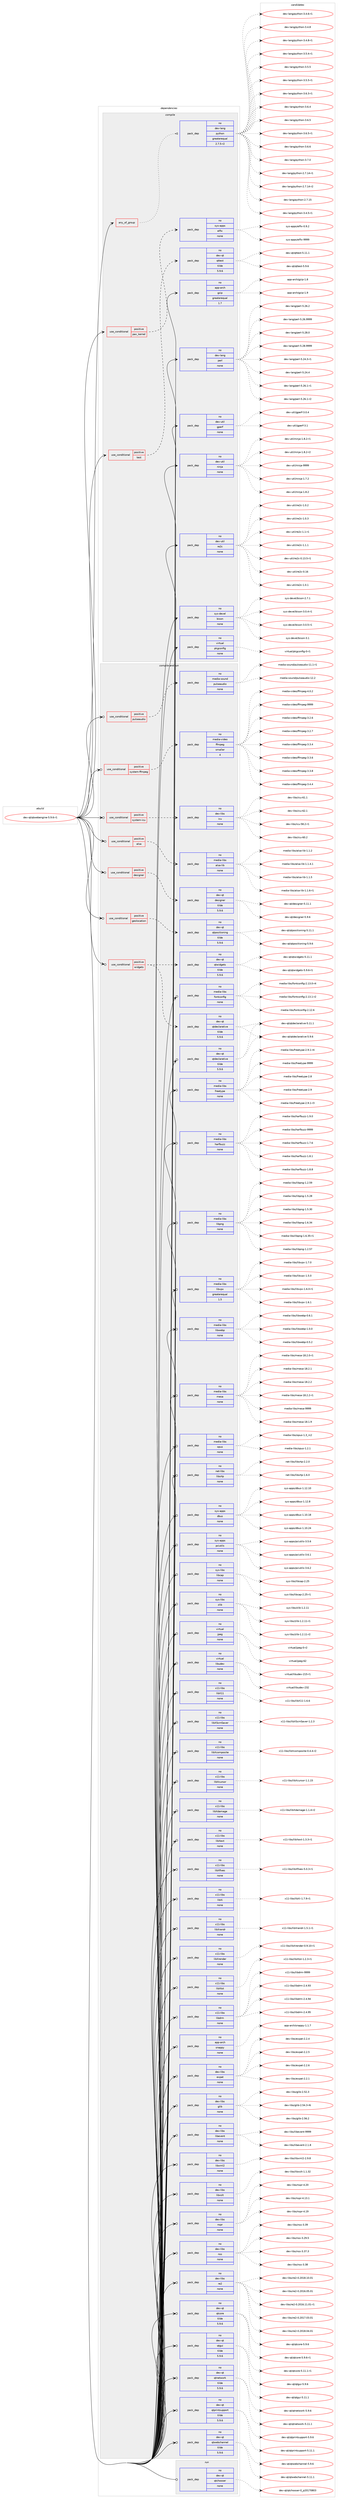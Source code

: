 digraph prolog {

# *************
# Graph options
# *************

newrank=true;
concentrate=true;
compound=true;
graph [rankdir=LR,fontname=Helvetica,fontsize=10,ranksep=1.5];#, ranksep=2.5, nodesep=0.2];
edge  [arrowhead=vee];
node  [fontname=Helvetica,fontsize=10];

# **********
# The ebuild
# **********

subgraph cluster_leftcol {
color=gray;
rank=same;
label=<<i>ebuild</i>>;
id [label="dev-qt/qtwebengine-5.9.6-r1", color=red, width=4, href="../dev-qt/qtwebengine-5.9.6-r1.svg"];
}

# ****************
# The dependencies
# ****************

subgraph cluster_midcol {
color=gray;
label=<<i>dependencies</i>>;
subgraph cluster_compile {
fillcolor="#eeeeee";
style=filled;
label=<<i>compile</i>>;
subgraph any119 {
dependency6151 [label=<<TABLE BORDER="0" CELLBORDER="1" CELLSPACING="0" CELLPADDING="4"><TR><TD CELLPADDING="10">any_of_group</TD></TR></TABLE>>, shape=none, color=red];subgraph pack4649 {
dependency6152 [label=<<TABLE BORDER="0" CELLBORDER="1" CELLSPACING="0" CELLPADDING="4" WIDTH="220"><TR><TD ROWSPAN="6" CELLPADDING="30">pack_dep</TD></TR><TR><TD WIDTH="110">no</TD></TR><TR><TD>dev-lang</TD></TR><TR><TD>python</TD></TR><TR><TD>greaterequal</TD></TR><TR><TD>2.7.5-r2</TD></TR></TABLE>>, shape=none, color=blue];
}
dependency6151:e -> dependency6152:w [weight=20,style="dotted",arrowhead="oinv"];
}
id:e -> dependency6151:w [weight=20,style="solid",arrowhead="vee"];
subgraph cond1375 {
dependency6153 [label=<<TABLE BORDER="0" CELLBORDER="1" CELLSPACING="0" CELLPADDING="4"><TR><TD ROWSPAN="3" CELLPADDING="10">use_conditional</TD></TR><TR><TD>positive</TD></TR><TR><TD>pax_kernel</TD></TR></TABLE>>, shape=none, color=red];
subgraph pack4650 {
dependency6154 [label=<<TABLE BORDER="0" CELLBORDER="1" CELLSPACING="0" CELLPADDING="4" WIDTH="220"><TR><TD ROWSPAN="6" CELLPADDING="30">pack_dep</TD></TR><TR><TD WIDTH="110">no</TD></TR><TR><TD>sys-apps</TD></TR><TR><TD>elfix</TD></TR><TR><TD>none</TD></TR><TR><TD></TD></TR></TABLE>>, shape=none, color=blue];
}
dependency6153:e -> dependency6154:w [weight=20,style="dashed",arrowhead="vee"];
}
id:e -> dependency6153:w [weight=20,style="solid",arrowhead="vee"];
subgraph cond1376 {
dependency6155 [label=<<TABLE BORDER="0" CELLBORDER="1" CELLSPACING="0" CELLPADDING="4"><TR><TD ROWSPAN="3" CELLPADDING="10">use_conditional</TD></TR><TR><TD>positive</TD></TR><TR><TD>test</TD></TR></TABLE>>, shape=none, color=red];
subgraph pack4651 {
dependency6156 [label=<<TABLE BORDER="0" CELLBORDER="1" CELLSPACING="0" CELLPADDING="4" WIDTH="220"><TR><TD ROWSPAN="6" CELLPADDING="30">pack_dep</TD></TR><TR><TD WIDTH="110">no</TD></TR><TR><TD>dev-qt</TD></TR><TR><TD>qttest</TD></TR><TR><TD>tilde</TD></TR><TR><TD>5.9.6</TD></TR></TABLE>>, shape=none, color=blue];
}
dependency6155:e -> dependency6156:w [weight=20,style="dashed",arrowhead="vee"];
}
id:e -> dependency6155:w [weight=20,style="solid",arrowhead="vee"];
subgraph pack4652 {
dependency6157 [label=<<TABLE BORDER="0" CELLBORDER="1" CELLSPACING="0" CELLPADDING="4" WIDTH="220"><TR><TD ROWSPAN="6" CELLPADDING="30">pack_dep</TD></TR><TR><TD WIDTH="110">no</TD></TR><TR><TD>app-arch</TD></TR><TR><TD>gzip</TD></TR><TR><TD>greaterequal</TD></TR><TR><TD>1.7</TD></TR></TABLE>>, shape=none, color=blue];
}
id:e -> dependency6157:w [weight=20,style="solid",arrowhead="vee"];
subgraph pack4653 {
dependency6158 [label=<<TABLE BORDER="0" CELLBORDER="1" CELLSPACING="0" CELLPADDING="4" WIDTH="220"><TR><TD ROWSPAN="6" CELLPADDING="30">pack_dep</TD></TR><TR><TD WIDTH="110">no</TD></TR><TR><TD>dev-lang</TD></TR><TR><TD>perl</TD></TR><TR><TD>none</TD></TR><TR><TD></TD></TR></TABLE>>, shape=none, color=blue];
}
id:e -> dependency6158:w [weight=20,style="solid",arrowhead="vee"];
subgraph pack4654 {
dependency6159 [label=<<TABLE BORDER="0" CELLBORDER="1" CELLSPACING="0" CELLPADDING="4" WIDTH="220"><TR><TD ROWSPAN="6" CELLPADDING="30">pack_dep</TD></TR><TR><TD WIDTH="110">no</TD></TR><TR><TD>dev-util</TD></TR><TR><TD>gperf</TD></TR><TR><TD>none</TD></TR><TR><TD></TD></TR></TABLE>>, shape=none, color=blue];
}
id:e -> dependency6159:w [weight=20,style="solid",arrowhead="vee"];
subgraph pack4655 {
dependency6160 [label=<<TABLE BORDER="0" CELLBORDER="1" CELLSPACING="0" CELLPADDING="4" WIDTH="220"><TR><TD ROWSPAN="6" CELLPADDING="30">pack_dep</TD></TR><TR><TD WIDTH="110">no</TD></TR><TR><TD>dev-util</TD></TR><TR><TD>ninja</TD></TR><TR><TD>none</TD></TR><TR><TD></TD></TR></TABLE>>, shape=none, color=blue];
}
id:e -> dependency6160:w [weight=20,style="solid",arrowhead="vee"];
subgraph pack4656 {
dependency6161 [label=<<TABLE BORDER="0" CELLBORDER="1" CELLSPACING="0" CELLPADDING="4" WIDTH="220"><TR><TD ROWSPAN="6" CELLPADDING="30">pack_dep</TD></TR><TR><TD WIDTH="110">no</TD></TR><TR><TD>dev-util</TD></TR><TR><TD>re2c</TD></TR><TR><TD>none</TD></TR><TR><TD></TD></TR></TABLE>>, shape=none, color=blue];
}
id:e -> dependency6161:w [weight=20,style="solid",arrowhead="vee"];
subgraph pack4657 {
dependency6162 [label=<<TABLE BORDER="0" CELLBORDER="1" CELLSPACING="0" CELLPADDING="4" WIDTH="220"><TR><TD ROWSPAN="6" CELLPADDING="30">pack_dep</TD></TR><TR><TD WIDTH="110">no</TD></TR><TR><TD>sys-devel</TD></TR><TR><TD>bison</TD></TR><TR><TD>none</TD></TR><TR><TD></TD></TR></TABLE>>, shape=none, color=blue];
}
id:e -> dependency6162:w [weight=20,style="solid",arrowhead="vee"];
subgraph pack4658 {
dependency6163 [label=<<TABLE BORDER="0" CELLBORDER="1" CELLSPACING="0" CELLPADDING="4" WIDTH="220"><TR><TD ROWSPAN="6" CELLPADDING="30">pack_dep</TD></TR><TR><TD WIDTH="110">no</TD></TR><TR><TD>virtual</TD></TR><TR><TD>pkgconfig</TD></TR><TR><TD>none</TD></TR><TR><TD></TD></TR></TABLE>>, shape=none, color=blue];
}
id:e -> dependency6163:w [weight=20,style="solid",arrowhead="vee"];
}
subgraph cluster_compileandrun {
fillcolor="#eeeeee";
style=filled;
label=<<i>compile and run</i>>;
subgraph cond1377 {
dependency6164 [label=<<TABLE BORDER="0" CELLBORDER="1" CELLSPACING="0" CELLPADDING="4"><TR><TD ROWSPAN="3" CELLPADDING="10">use_conditional</TD></TR><TR><TD>positive</TD></TR><TR><TD>alsa</TD></TR></TABLE>>, shape=none, color=red];
subgraph pack4659 {
dependency6165 [label=<<TABLE BORDER="0" CELLBORDER="1" CELLSPACING="0" CELLPADDING="4" WIDTH="220"><TR><TD ROWSPAN="6" CELLPADDING="30">pack_dep</TD></TR><TR><TD WIDTH="110">no</TD></TR><TR><TD>media-libs</TD></TR><TR><TD>alsa-lib</TD></TR><TR><TD>none</TD></TR><TR><TD></TD></TR></TABLE>>, shape=none, color=blue];
}
dependency6164:e -> dependency6165:w [weight=20,style="dashed",arrowhead="vee"];
}
id:e -> dependency6164:w [weight=20,style="solid",arrowhead="odotvee"];
subgraph cond1378 {
dependency6166 [label=<<TABLE BORDER="0" CELLBORDER="1" CELLSPACING="0" CELLPADDING="4"><TR><TD ROWSPAN="3" CELLPADDING="10">use_conditional</TD></TR><TR><TD>positive</TD></TR><TR><TD>designer</TD></TR></TABLE>>, shape=none, color=red];
subgraph pack4660 {
dependency6167 [label=<<TABLE BORDER="0" CELLBORDER="1" CELLSPACING="0" CELLPADDING="4" WIDTH="220"><TR><TD ROWSPAN="6" CELLPADDING="30">pack_dep</TD></TR><TR><TD WIDTH="110">no</TD></TR><TR><TD>dev-qt</TD></TR><TR><TD>designer</TD></TR><TR><TD>tilde</TD></TR><TR><TD>5.9.6</TD></TR></TABLE>>, shape=none, color=blue];
}
dependency6166:e -> dependency6167:w [weight=20,style="dashed",arrowhead="vee"];
}
id:e -> dependency6166:w [weight=20,style="solid",arrowhead="odotvee"];
subgraph cond1379 {
dependency6168 [label=<<TABLE BORDER="0" CELLBORDER="1" CELLSPACING="0" CELLPADDING="4"><TR><TD ROWSPAN="3" CELLPADDING="10">use_conditional</TD></TR><TR><TD>positive</TD></TR><TR><TD>geolocation</TD></TR></TABLE>>, shape=none, color=red];
subgraph pack4661 {
dependency6169 [label=<<TABLE BORDER="0" CELLBORDER="1" CELLSPACING="0" CELLPADDING="4" WIDTH="220"><TR><TD ROWSPAN="6" CELLPADDING="30">pack_dep</TD></TR><TR><TD WIDTH="110">no</TD></TR><TR><TD>dev-qt</TD></TR><TR><TD>qtpositioning</TD></TR><TR><TD>tilde</TD></TR><TR><TD>5.9.6</TD></TR></TABLE>>, shape=none, color=blue];
}
dependency6168:e -> dependency6169:w [weight=20,style="dashed",arrowhead="vee"];
}
id:e -> dependency6168:w [weight=20,style="solid",arrowhead="odotvee"];
subgraph cond1380 {
dependency6170 [label=<<TABLE BORDER="0" CELLBORDER="1" CELLSPACING="0" CELLPADDING="4"><TR><TD ROWSPAN="3" CELLPADDING="10">use_conditional</TD></TR><TR><TD>positive</TD></TR><TR><TD>pulseaudio</TD></TR></TABLE>>, shape=none, color=red];
subgraph pack4662 {
dependency6171 [label=<<TABLE BORDER="0" CELLBORDER="1" CELLSPACING="0" CELLPADDING="4" WIDTH="220"><TR><TD ROWSPAN="6" CELLPADDING="30">pack_dep</TD></TR><TR><TD WIDTH="110">no</TD></TR><TR><TD>media-sound</TD></TR><TR><TD>pulseaudio</TD></TR><TR><TD>none</TD></TR><TR><TD></TD></TR></TABLE>>, shape=none, color=blue];
}
dependency6170:e -> dependency6171:w [weight=20,style="dashed",arrowhead="vee"];
}
id:e -> dependency6170:w [weight=20,style="solid",arrowhead="odotvee"];
subgraph cond1381 {
dependency6172 [label=<<TABLE BORDER="0" CELLBORDER="1" CELLSPACING="0" CELLPADDING="4"><TR><TD ROWSPAN="3" CELLPADDING="10">use_conditional</TD></TR><TR><TD>positive</TD></TR><TR><TD>system-ffmpeg</TD></TR></TABLE>>, shape=none, color=red];
subgraph pack4663 {
dependency6173 [label=<<TABLE BORDER="0" CELLBORDER="1" CELLSPACING="0" CELLPADDING="4" WIDTH="220"><TR><TD ROWSPAN="6" CELLPADDING="30">pack_dep</TD></TR><TR><TD WIDTH="110">no</TD></TR><TR><TD>media-video</TD></TR><TR><TD>ffmpeg</TD></TR><TR><TD>smaller</TD></TR><TR><TD>4</TD></TR></TABLE>>, shape=none, color=blue];
}
dependency6172:e -> dependency6173:w [weight=20,style="dashed",arrowhead="vee"];
}
id:e -> dependency6172:w [weight=20,style="solid",arrowhead="odotvee"];
subgraph cond1382 {
dependency6174 [label=<<TABLE BORDER="0" CELLBORDER="1" CELLSPACING="0" CELLPADDING="4"><TR><TD ROWSPAN="3" CELLPADDING="10">use_conditional</TD></TR><TR><TD>positive</TD></TR><TR><TD>system-icu</TD></TR></TABLE>>, shape=none, color=red];
subgraph pack4664 {
dependency6175 [label=<<TABLE BORDER="0" CELLBORDER="1" CELLSPACING="0" CELLPADDING="4" WIDTH="220"><TR><TD ROWSPAN="6" CELLPADDING="30">pack_dep</TD></TR><TR><TD WIDTH="110">no</TD></TR><TR><TD>dev-libs</TD></TR><TR><TD>icu</TD></TR><TR><TD>none</TD></TR><TR><TD></TD></TR></TABLE>>, shape=none, color=blue];
}
dependency6174:e -> dependency6175:w [weight=20,style="dashed",arrowhead="vee"];
}
id:e -> dependency6174:w [weight=20,style="solid",arrowhead="odotvee"];
subgraph cond1383 {
dependency6176 [label=<<TABLE BORDER="0" CELLBORDER="1" CELLSPACING="0" CELLPADDING="4"><TR><TD ROWSPAN="3" CELLPADDING="10">use_conditional</TD></TR><TR><TD>positive</TD></TR><TR><TD>widgets</TD></TR></TABLE>>, shape=none, color=red];
subgraph pack4665 {
dependency6177 [label=<<TABLE BORDER="0" CELLBORDER="1" CELLSPACING="0" CELLPADDING="4" WIDTH="220"><TR><TD ROWSPAN="6" CELLPADDING="30">pack_dep</TD></TR><TR><TD WIDTH="110">no</TD></TR><TR><TD>dev-qt</TD></TR><TR><TD>qtdeclarative</TD></TR><TR><TD>tilde</TD></TR><TR><TD>5.9.6</TD></TR></TABLE>>, shape=none, color=blue];
}
dependency6176:e -> dependency6177:w [weight=20,style="dashed",arrowhead="vee"];
subgraph pack4666 {
dependency6178 [label=<<TABLE BORDER="0" CELLBORDER="1" CELLSPACING="0" CELLPADDING="4" WIDTH="220"><TR><TD ROWSPAN="6" CELLPADDING="30">pack_dep</TD></TR><TR><TD WIDTH="110">no</TD></TR><TR><TD>dev-qt</TD></TR><TR><TD>qtwidgets</TD></TR><TR><TD>tilde</TD></TR><TR><TD>5.9.6</TD></TR></TABLE>>, shape=none, color=blue];
}
dependency6176:e -> dependency6178:w [weight=20,style="dashed",arrowhead="vee"];
}
id:e -> dependency6176:w [weight=20,style="solid",arrowhead="odotvee"];
subgraph pack4667 {
dependency6179 [label=<<TABLE BORDER="0" CELLBORDER="1" CELLSPACING="0" CELLPADDING="4" WIDTH="220"><TR><TD ROWSPAN="6" CELLPADDING="30">pack_dep</TD></TR><TR><TD WIDTH="110">no</TD></TR><TR><TD>app-arch</TD></TR><TR><TD>snappy</TD></TR><TR><TD>none</TD></TR><TR><TD></TD></TR></TABLE>>, shape=none, color=blue];
}
id:e -> dependency6179:w [weight=20,style="solid",arrowhead="odotvee"];
subgraph pack4668 {
dependency6180 [label=<<TABLE BORDER="0" CELLBORDER="1" CELLSPACING="0" CELLPADDING="4" WIDTH="220"><TR><TD ROWSPAN="6" CELLPADDING="30">pack_dep</TD></TR><TR><TD WIDTH="110">no</TD></TR><TR><TD>dev-libs</TD></TR><TR><TD>expat</TD></TR><TR><TD>none</TD></TR><TR><TD></TD></TR></TABLE>>, shape=none, color=blue];
}
id:e -> dependency6180:w [weight=20,style="solid",arrowhead="odotvee"];
subgraph pack4669 {
dependency6181 [label=<<TABLE BORDER="0" CELLBORDER="1" CELLSPACING="0" CELLPADDING="4" WIDTH="220"><TR><TD ROWSPAN="6" CELLPADDING="30">pack_dep</TD></TR><TR><TD WIDTH="110">no</TD></TR><TR><TD>dev-libs</TD></TR><TR><TD>glib</TD></TR><TR><TD>none</TD></TR><TR><TD></TD></TR></TABLE>>, shape=none, color=blue];
}
id:e -> dependency6181:w [weight=20,style="solid",arrowhead="odotvee"];
subgraph pack4670 {
dependency6182 [label=<<TABLE BORDER="0" CELLBORDER="1" CELLSPACING="0" CELLPADDING="4" WIDTH="220"><TR><TD ROWSPAN="6" CELLPADDING="30">pack_dep</TD></TR><TR><TD WIDTH="110">no</TD></TR><TR><TD>dev-libs</TD></TR><TR><TD>libevent</TD></TR><TR><TD>none</TD></TR><TR><TD></TD></TR></TABLE>>, shape=none, color=blue];
}
id:e -> dependency6182:w [weight=20,style="solid",arrowhead="odotvee"];
subgraph pack4671 {
dependency6183 [label=<<TABLE BORDER="0" CELLBORDER="1" CELLSPACING="0" CELLPADDING="4" WIDTH="220"><TR><TD ROWSPAN="6" CELLPADDING="30">pack_dep</TD></TR><TR><TD WIDTH="110">no</TD></TR><TR><TD>dev-libs</TD></TR><TR><TD>libxml2</TD></TR><TR><TD>none</TD></TR><TR><TD></TD></TR></TABLE>>, shape=none, color=blue];
}
id:e -> dependency6183:w [weight=20,style="solid",arrowhead="odotvee"];
subgraph pack4672 {
dependency6184 [label=<<TABLE BORDER="0" CELLBORDER="1" CELLSPACING="0" CELLPADDING="4" WIDTH="220"><TR><TD ROWSPAN="6" CELLPADDING="30">pack_dep</TD></TR><TR><TD WIDTH="110">no</TD></TR><TR><TD>dev-libs</TD></TR><TR><TD>libxslt</TD></TR><TR><TD>none</TD></TR><TR><TD></TD></TR></TABLE>>, shape=none, color=blue];
}
id:e -> dependency6184:w [weight=20,style="solid",arrowhead="odotvee"];
subgraph pack4673 {
dependency6185 [label=<<TABLE BORDER="0" CELLBORDER="1" CELLSPACING="0" CELLPADDING="4" WIDTH="220"><TR><TD ROWSPAN="6" CELLPADDING="30">pack_dep</TD></TR><TR><TD WIDTH="110">no</TD></TR><TR><TD>dev-libs</TD></TR><TR><TD>nspr</TD></TR><TR><TD>none</TD></TR><TR><TD></TD></TR></TABLE>>, shape=none, color=blue];
}
id:e -> dependency6185:w [weight=20,style="solid",arrowhead="odotvee"];
subgraph pack4674 {
dependency6186 [label=<<TABLE BORDER="0" CELLBORDER="1" CELLSPACING="0" CELLPADDING="4" WIDTH="220"><TR><TD ROWSPAN="6" CELLPADDING="30">pack_dep</TD></TR><TR><TD WIDTH="110">no</TD></TR><TR><TD>dev-libs</TD></TR><TR><TD>nss</TD></TR><TR><TD>none</TD></TR><TR><TD></TD></TR></TABLE>>, shape=none, color=blue];
}
id:e -> dependency6186:w [weight=20,style="solid",arrowhead="odotvee"];
subgraph pack4675 {
dependency6187 [label=<<TABLE BORDER="0" CELLBORDER="1" CELLSPACING="0" CELLPADDING="4" WIDTH="220"><TR><TD ROWSPAN="6" CELLPADDING="30">pack_dep</TD></TR><TR><TD WIDTH="110">no</TD></TR><TR><TD>dev-libs</TD></TR><TR><TD>re2</TD></TR><TR><TD>none</TD></TR><TR><TD></TD></TR></TABLE>>, shape=none, color=blue];
}
id:e -> dependency6187:w [weight=20,style="solid",arrowhead="odotvee"];
subgraph pack4676 {
dependency6188 [label=<<TABLE BORDER="0" CELLBORDER="1" CELLSPACING="0" CELLPADDING="4" WIDTH="220"><TR><TD ROWSPAN="6" CELLPADDING="30">pack_dep</TD></TR><TR><TD WIDTH="110">no</TD></TR><TR><TD>dev-qt</TD></TR><TR><TD>qtcore</TD></TR><TR><TD>tilde</TD></TR><TR><TD>5.9.6</TD></TR></TABLE>>, shape=none, color=blue];
}
id:e -> dependency6188:w [weight=20,style="solid",arrowhead="odotvee"];
subgraph pack4677 {
dependency6189 [label=<<TABLE BORDER="0" CELLBORDER="1" CELLSPACING="0" CELLPADDING="4" WIDTH="220"><TR><TD ROWSPAN="6" CELLPADDING="30">pack_dep</TD></TR><TR><TD WIDTH="110">no</TD></TR><TR><TD>dev-qt</TD></TR><TR><TD>qtdeclarative</TD></TR><TR><TD>tilde</TD></TR><TR><TD>5.9.6</TD></TR></TABLE>>, shape=none, color=blue];
}
id:e -> dependency6189:w [weight=20,style="solid",arrowhead="odotvee"];
subgraph pack4678 {
dependency6190 [label=<<TABLE BORDER="0" CELLBORDER="1" CELLSPACING="0" CELLPADDING="4" WIDTH="220"><TR><TD ROWSPAN="6" CELLPADDING="30">pack_dep</TD></TR><TR><TD WIDTH="110">no</TD></TR><TR><TD>dev-qt</TD></TR><TR><TD>qtgui</TD></TR><TR><TD>tilde</TD></TR><TR><TD>5.9.6</TD></TR></TABLE>>, shape=none, color=blue];
}
id:e -> dependency6190:w [weight=20,style="solid",arrowhead="odotvee"];
subgraph pack4679 {
dependency6191 [label=<<TABLE BORDER="0" CELLBORDER="1" CELLSPACING="0" CELLPADDING="4" WIDTH="220"><TR><TD ROWSPAN="6" CELLPADDING="30">pack_dep</TD></TR><TR><TD WIDTH="110">no</TD></TR><TR><TD>dev-qt</TD></TR><TR><TD>qtnetwork</TD></TR><TR><TD>tilde</TD></TR><TR><TD>5.9.6</TD></TR></TABLE>>, shape=none, color=blue];
}
id:e -> dependency6191:w [weight=20,style="solid",arrowhead="odotvee"];
subgraph pack4680 {
dependency6192 [label=<<TABLE BORDER="0" CELLBORDER="1" CELLSPACING="0" CELLPADDING="4" WIDTH="220"><TR><TD ROWSPAN="6" CELLPADDING="30">pack_dep</TD></TR><TR><TD WIDTH="110">no</TD></TR><TR><TD>dev-qt</TD></TR><TR><TD>qtprintsupport</TD></TR><TR><TD>tilde</TD></TR><TR><TD>5.9.6</TD></TR></TABLE>>, shape=none, color=blue];
}
id:e -> dependency6192:w [weight=20,style="solid",arrowhead="odotvee"];
subgraph pack4681 {
dependency6193 [label=<<TABLE BORDER="0" CELLBORDER="1" CELLSPACING="0" CELLPADDING="4" WIDTH="220"><TR><TD ROWSPAN="6" CELLPADDING="30">pack_dep</TD></TR><TR><TD WIDTH="110">no</TD></TR><TR><TD>dev-qt</TD></TR><TR><TD>qtwebchannel</TD></TR><TR><TD>tilde</TD></TR><TR><TD>5.9.6</TD></TR></TABLE>>, shape=none, color=blue];
}
id:e -> dependency6193:w [weight=20,style="solid",arrowhead="odotvee"];
subgraph pack4682 {
dependency6194 [label=<<TABLE BORDER="0" CELLBORDER="1" CELLSPACING="0" CELLPADDING="4" WIDTH="220"><TR><TD ROWSPAN="6" CELLPADDING="30">pack_dep</TD></TR><TR><TD WIDTH="110">no</TD></TR><TR><TD>media-libs</TD></TR><TR><TD>fontconfig</TD></TR><TR><TD>none</TD></TR><TR><TD></TD></TR></TABLE>>, shape=none, color=blue];
}
id:e -> dependency6194:w [weight=20,style="solid",arrowhead="odotvee"];
subgraph pack4683 {
dependency6195 [label=<<TABLE BORDER="0" CELLBORDER="1" CELLSPACING="0" CELLPADDING="4" WIDTH="220"><TR><TD ROWSPAN="6" CELLPADDING="30">pack_dep</TD></TR><TR><TD WIDTH="110">no</TD></TR><TR><TD>media-libs</TD></TR><TR><TD>freetype</TD></TR><TR><TD>none</TD></TR><TR><TD></TD></TR></TABLE>>, shape=none, color=blue];
}
id:e -> dependency6195:w [weight=20,style="solid",arrowhead="odotvee"];
subgraph pack4684 {
dependency6196 [label=<<TABLE BORDER="0" CELLBORDER="1" CELLSPACING="0" CELLPADDING="4" WIDTH="220"><TR><TD ROWSPAN="6" CELLPADDING="30">pack_dep</TD></TR><TR><TD WIDTH="110">no</TD></TR><TR><TD>media-libs</TD></TR><TR><TD>harfbuzz</TD></TR><TR><TD>none</TD></TR><TR><TD></TD></TR></TABLE>>, shape=none, color=blue];
}
id:e -> dependency6196:w [weight=20,style="solid",arrowhead="odotvee"];
subgraph pack4685 {
dependency6197 [label=<<TABLE BORDER="0" CELLBORDER="1" CELLSPACING="0" CELLPADDING="4" WIDTH="220"><TR><TD ROWSPAN="6" CELLPADDING="30">pack_dep</TD></TR><TR><TD WIDTH="110">no</TD></TR><TR><TD>media-libs</TD></TR><TR><TD>libpng</TD></TR><TR><TD>none</TD></TR><TR><TD></TD></TR></TABLE>>, shape=none, color=blue];
}
id:e -> dependency6197:w [weight=20,style="solid",arrowhead="odotvee"];
subgraph pack4686 {
dependency6198 [label=<<TABLE BORDER="0" CELLBORDER="1" CELLSPACING="0" CELLPADDING="4" WIDTH="220"><TR><TD ROWSPAN="6" CELLPADDING="30">pack_dep</TD></TR><TR><TD WIDTH="110">no</TD></TR><TR><TD>media-libs</TD></TR><TR><TD>libvpx</TD></TR><TR><TD>greaterequal</TD></TR><TR><TD>1.5</TD></TR></TABLE>>, shape=none, color=blue];
}
id:e -> dependency6198:w [weight=20,style="solid",arrowhead="odotvee"];
subgraph pack4687 {
dependency6199 [label=<<TABLE BORDER="0" CELLBORDER="1" CELLSPACING="0" CELLPADDING="4" WIDTH="220"><TR><TD ROWSPAN="6" CELLPADDING="30">pack_dep</TD></TR><TR><TD WIDTH="110">no</TD></TR><TR><TD>media-libs</TD></TR><TR><TD>libwebp</TD></TR><TR><TD>none</TD></TR><TR><TD></TD></TR></TABLE>>, shape=none, color=blue];
}
id:e -> dependency6199:w [weight=20,style="solid",arrowhead="odotvee"];
subgraph pack4688 {
dependency6200 [label=<<TABLE BORDER="0" CELLBORDER="1" CELLSPACING="0" CELLPADDING="4" WIDTH="220"><TR><TD ROWSPAN="6" CELLPADDING="30">pack_dep</TD></TR><TR><TD WIDTH="110">no</TD></TR><TR><TD>media-libs</TD></TR><TR><TD>mesa</TD></TR><TR><TD>none</TD></TR><TR><TD></TD></TR></TABLE>>, shape=none, color=blue];
}
id:e -> dependency6200:w [weight=20,style="solid",arrowhead="odotvee"];
subgraph pack4689 {
dependency6201 [label=<<TABLE BORDER="0" CELLBORDER="1" CELLSPACING="0" CELLPADDING="4" WIDTH="220"><TR><TD ROWSPAN="6" CELLPADDING="30">pack_dep</TD></TR><TR><TD WIDTH="110">no</TD></TR><TR><TD>media-libs</TD></TR><TR><TD>opus</TD></TR><TR><TD>none</TD></TR><TR><TD></TD></TR></TABLE>>, shape=none, color=blue];
}
id:e -> dependency6201:w [weight=20,style="solid",arrowhead="odotvee"];
subgraph pack4690 {
dependency6202 [label=<<TABLE BORDER="0" CELLBORDER="1" CELLSPACING="0" CELLPADDING="4" WIDTH="220"><TR><TD ROWSPAN="6" CELLPADDING="30">pack_dep</TD></TR><TR><TD WIDTH="110">no</TD></TR><TR><TD>net-libs</TD></TR><TR><TD>libsrtp</TD></TR><TR><TD>none</TD></TR><TR><TD></TD></TR></TABLE>>, shape=none, color=blue];
}
id:e -> dependency6202:w [weight=20,style="solid",arrowhead="odotvee"];
subgraph pack4691 {
dependency6203 [label=<<TABLE BORDER="0" CELLBORDER="1" CELLSPACING="0" CELLPADDING="4" WIDTH="220"><TR><TD ROWSPAN="6" CELLPADDING="30">pack_dep</TD></TR><TR><TD WIDTH="110">no</TD></TR><TR><TD>sys-apps</TD></TR><TR><TD>dbus</TD></TR><TR><TD>none</TD></TR><TR><TD></TD></TR></TABLE>>, shape=none, color=blue];
}
id:e -> dependency6203:w [weight=20,style="solid",arrowhead="odotvee"];
subgraph pack4692 {
dependency6204 [label=<<TABLE BORDER="0" CELLBORDER="1" CELLSPACING="0" CELLPADDING="4" WIDTH="220"><TR><TD ROWSPAN="6" CELLPADDING="30">pack_dep</TD></TR><TR><TD WIDTH="110">no</TD></TR><TR><TD>sys-apps</TD></TR><TR><TD>pciutils</TD></TR><TR><TD>none</TD></TR><TR><TD></TD></TR></TABLE>>, shape=none, color=blue];
}
id:e -> dependency6204:w [weight=20,style="solid",arrowhead="odotvee"];
subgraph pack4693 {
dependency6205 [label=<<TABLE BORDER="0" CELLBORDER="1" CELLSPACING="0" CELLPADDING="4" WIDTH="220"><TR><TD ROWSPAN="6" CELLPADDING="30">pack_dep</TD></TR><TR><TD WIDTH="110">no</TD></TR><TR><TD>sys-libs</TD></TR><TR><TD>libcap</TD></TR><TR><TD>none</TD></TR><TR><TD></TD></TR></TABLE>>, shape=none, color=blue];
}
id:e -> dependency6205:w [weight=20,style="solid",arrowhead="odotvee"];
subgraph pack4694 {
dependency6206 [label=<<TABLE BORDER="0" CELLBORDER="1" CELLSPACING="0" CELLPADDING="4" WIDTH="220"><TR><TD ROWSPAN="6" CELLPADDING="30">pack_dep</TD></TR><TR><TD WIDTH="110">no</TD></TR><TR><TD>sys-libs</TD></TR><TR><TD>zlib</TD></TR><TR><TD>none</TD></TR><TR><TD></TD></TR></TABLE>>, shape=none, color=blue];
}
id:e -> dependency6206:w [weight=20,style="solid",arrowhead="odotvee"];
subgraph pack4695 {
dependency6207 [label=<<TABLE BORDER="0" CELLBORDER="1" CELLSPACING="0" CELLPADDING="4" WIDTH="220"><TR><TD ROWSPAN="6" CELLPADDING="30">pack_dep</TD></TR><TR><TD WIDTH="110">no</TD></TR><TR><TD>virtual</TD></TR><TR><TD>jpeg</TD></TR><TR><TD>none</TD></TR><TR><TD></TD></TR></TABLE>>, shape=none, color=blue];
}
id:e -> dependency6207:w [weight=20,style="solid",arrowhead="odotvee"];
subgraph pack4696 {
dependency6208 [label=<<TABLE BORDER="0" CELLBORDER="1" CELLSPACING="0" CELLPADDING="4" WIDTH="220"><TR><TD ROWSPAN="6" CELLPADDING="30">pack_dep</TD></TR><TR><TD WIDTH="110">no</TD></TR><TR><TD>virtual</TD></TR><TR><TD>libudev</TD></TR><TR><TD>none</TD></TR><TR><TD></TD></TR></TABLE>>, shape=none, color=blue];
}
id:e -> dependency6208:w [weight=20,style="solid",arrowhead="odotvee"];
subgraph pack4697 {
dependency6209 [label=<<TABLE BORDER="0" CELLBORDER="1" CELLSPACING="0" CELLPADDING="4" WIDTH="220"><TR><TD ROWSPAN="6" CELLPADDING="30">pack_dep</TD></TR><TR><TD WIDTH="110">no</TD></TR><TR><TD>x11-libs</TD></TR><TR><TD>libX11</TD></TR><TR><TD>none</TD></TR><TR><TD></TD></TR></TABLE>>, shape=none, color=blue];
}
id:e -> dependency6209:w [weight=20,style="solid",arrowhead="odotvee"];
subgraph pack4698 {
dependency6210 [label=<<TABLE BORDER="0" CELLBORDER="1" CELLSPACING="0" CELLPADDING="4" WIDTH="220"><TR><TD ROWSPAN="6" CELLPADDING="30">pack_dep</TD></TR><TR><TD WIDTH="110">no</TD></TR><TR><TD>x11-libs</TD></TR><TR><TD>libXScrnSaver</TD></TR><TR><TD>none</TD></TR><TR><TD></TD></TR></TABLE>>, shape=none, color=blue];
}
id:e -> dependency6210:w [weight=20,style="solid",arrowhead="odotvee"];
subgraph pack4699 {
dependency6211 [label=<<TABLE BORDER="0" CELLBORDER="1" CELLSPACING="0" CELLPADDING="4" WIDTH="220"><TR><TD ROWSPAN="6" CELLPADDING="30">pack_dep</TD></TR><TR><TD WIDTH="110">no</TD></TR><TR><TD>x11-libs</TD></TR><TR><TD>libXcomposite</TD></TR><TR><TD>none</TD></TR><TR><TD></TD></TR></TABLE>>, shape=none, color=blue];
}
id:e -> dependency6211:w [weight=20,style="solid",arrowhead="odotvee"];
subgraph pack4700 {
dependency6212 [label=<<TABLE BORDER="0" CELLBORDER="1" CELLSPACING="0" CELLPADDING="4" WIDTH="220"><TR><TD ROWSPAN="6" CELLPADDING="30">pack_dep</TD></TR><TR><TD WIDTH="110">no</TD></TR><TR><TD>x11-libs</TD></TR><TR><TD>libXcursor</TD></TR><TR><TD>none</TD></TR><TR><TD></TD></TR></TABLE>>, shape=none, color=blue];
}
id:e -> dependency6212:w [weight=20,style="solid",arrowhead="odotvee"];
subgraph pack4701 {
dependency6213 [label=<<TABLE BORDER="0" CELLBORDER="1" CELLSPACING="0" CELLPADDING="4" WIDTH="220"><TR><TD ROWSPAN="6" CELLPADDING="30">pack_dep</TD></TR><TR><TD WIDTH="110">no</TD></TR><TR><TD>x11-libs</TD></TR><TR><TD>libXdamage</TD></TR><TR><TD>none</TD></TR><TR><TD></TD></TR></TABLE>>, shape=none, color=blue];
}
id:e -> dependency6213:w [weight=20,style="solid",arrowhead="odotvee"];
subgraph pack4702 {
dependency6214 [label=<<TABLE BORDER="0" CELLBORDER="1" CELLSPACING="0" CELLPADDING="4" WIDTH="220"><TR><TD ROWSPAN="6" CELLPADDING="30">pack_dep</TD></TR><TR><TD WIDTH="110">no</TD></TR><TR><TD>x11-libs</TD></TR><TR><TD>libXext</TD></TR><TR><TD>none</TD></TR><TR><TD></TD></TR></TABLE>>, shape=none, color=blue];
}
id:e -> dependency6214:w [weight=20,style="solid",arrowhead="odotvee"];
subgraph pack4703 {
dependency6215 [label=<<TABLE BORDER="0" CELLBORDER="1" CELLSPACING="0" CELLPADDING="4" WIDTH="220"><TR><TD ROWSPAN="6" CELLPADDING="30">pack_dep</TD></TR><TR><TD WIDTH="110">no</TD></TR><TR><TD>x11-libs</TD></TR><TR><TD>libXfixes</TD></TR><TR><TD>none</TD></TR><TR><TD></TD></TR></TABLE>>, shape=none, color=blue];
}
id:e -> dependency6215:w [weight=20,style="solid",arrowhead="odotvee"];
subgraph pack4704 {
dependency6216 [label=<<TABLE BORDER="0" CELLBORDER="1" CELLSPACING="0" CELLPADDING="4" WIDTH="220"><TR><TD ROWSPAN="6" CELLPADDING="30">pack_dep</TD></TR><TR><TD WIDTH="110">no</TD></TR><TR><TD>x11-libs</TD></TR><TR><TD>libXi</TD></TR><TR><TD>none</TD></TR><TR><TD></TD></TR></TABLE>>, shape=none, color=blue];
}
id:e -> dependency6216:w [weight=20,style="solid",arrowhead="odotvee"];
subgraph pack4705 {
dependency6217 [label=<<TABLE BORDER="0" CELLBORDER="1" CELLSPACING="0" CELLPADDING="4" WIDTH="220"><TR><TD ROWSPAN="6" CELLPADDING="30">pack_dep</TD></TR><TR><TD WIDTH="110">no</TD></TR><TR><TD>x11-libs</TD></TR><TR><TD>libXrandr</TD></TR><TR><TD>none</TD></TR><TR><TD></TD></TR></TABLE>>, shape=none, color=blue];
}
id:e -> dependency6217:w [weight=20,style="solid",arrowhead="odotvee"];
subgraph pack4706 {
dependency6218 [label=<<TABLE BORDER="0" CELLBORDER="1" CELLSPACING="0" CELLPADDING="4" WIDTH="220"><TR><TD ROWSPAN="6" CELLPADDING="30">pack_dep</TD></TR><TR><TD WIDTH="110">no</TD></TR><TR><TD>x11-libs</TD></TR><TR><TD>libXrender</TD></TR><TR><TD>none</TD></TR><TR><TD></TD></TR></TABLE>>, shape=none, color=blue];
}
id:e -> dependency6218:w [weight=20,style="solid",arrowhead="odotvee"];
subgraph pack4707 {
dependency6219 [label=<<TABLE BORDER="0" CELLBORDER="1" CELLSPACING="0" CELLPADDING="4" WIDTH="220"><TR><TD ROWSPAN="6" CELLPADDING="30">pack_dep</TD></TR><TR><TD WIDTH="110">no</TD></TR><TR><TD>x11-libs</TD></TR><TR><TD>libXtst</TD></TR><TR><TD>none</TD></TR><TR><TD></TD></TR></TABLE>>, shape=none, color=blue];
}
id:e -> dependency6219:w [weight=20,style="solid",arrowhead="odotvee"];
subgraph pack4708 {
dependency6220 [label=<<TABLE BORDER="0" CELLBORDER="1" CELLSPACING="0" CELLPADDING="4" WIDTH="220"><TR><TD ROWSPAN="6" CELLPADDING="30">pack_dep</TD></TR><TR><TD WIDTH="110">no</TD></TR><TR><TD>x11-libs</TD></TR><TR><TD>libdrm</TD></TR><TR><TD>none</TD></TR><TR><TD></TD></TR></TABLE>>, shape=none, color=blue];
}
id:e -> dependency6220:w [weight=20,style="solid",arrowhead="odotvee"];
}
subgraph cluster_run {
fillcolor="#eeeeee";
style=filled;
label=<<i>run</i>>;
subgraph pack4709 {
dependency6221 [label=<<TABLE BORDER="0" CELLBORDER="1" CELLSPACING="0" CELLPADDING="4" WIDTH="220"><TR><TD ROWSPAN="6" CELLPADDING="30">pack_dep</TD></TR><TR><TD WIDTH="110">no</TD></TR><TR><TD>dev-qt</TD></TR><TR><TD>qtchooser</TD></TR><TR><TD>none</TD></TR><TR><TD></TD></TR></TABLE>>, shape=none, color=blue];
}
id:e -> dependency6221:w [weight=20,style="solid",arrowhead="odot"];
}
}

# **************
# The candidates
# **************

subgraph cluster_choices {
rank=same;
color=gray;
label=<<i>candidates</i>>;

subgraph choice4649 {
color=black;
nodesep=1;
choice100101118451089711010347112121116104111110455046554649524511449 [label="dev-lang/python-2.7.14-r1", color=red, width=4,href="../dev-lang/python-2.7.14-r1.svg"];
choice100101118451089711010347112121116104111110455046554649524511450 [label="dev-lang/python-2.7.14-r2", color=red, width=4,href="../dev-lang/python-2.7.14-r2.svg"];
choice10010111845108971101034711212111610411111045504655464953 [label="dev-lang/python-2.7.15", color=red, width=4,href="../dev-lang/python-2.7.15.svg"];
choice1001011184510897110103471121211161041111104551465246534511449 [label="dev-lang/python-3.4.5-r1", color=red, width=4,href="../dev-lang/python-3.4.5-r1.svg"];
choice1001011184510897110103471121211161041111104551465246544511449 [label="dev-lang/python-3.4.6-r1", color=red, width=4,href="../dev-lang/python-3.4.6-r1.svg"];
choice100101118451089711010347112121116104111110455146524656 [label="dev-lang/python-3.4.8", color=red, width=4,href="../dev-lang/python-3.4.8.svg"];
choice1001011184510897110103471121211161041111104551465246564511449 [label="dev-lang/python-3.4.8-r1", color=red, width=4,href="../dev-lang/python-3.4.8-r1.svg"];
choice1001011184510897110103471121211161041111104551465346524511449 [label="dev-lang/python-3.5.4-r1", color=red, width=4,href="../dev-lang/python-3.5.4-r1.svg"];
choice100101118451089711010347112121116104111110455146534653 [label="dev-lang/python-3.5.5", color=red, width=4,href="../dev-lang/python-3.5.5.svg"];
choice1001011184510897110103471121211161041111104551465346534511449 [label="dev-lang/python-3.5.5-r1", color=red, width=4,href="../dev-lang/python-3.5.5-r1.svg"];
choice1001011184510897110103471121211161041111104551465446514511449 [label="dev-lang/python-3.6.3-r1", color=red, width=4,href="../dev-lang/python-3.6.3-r1.svg"];
choice100101118451089711010347112121116104111110455146544652 [label="dev-lang/python-3.6.4", color=red, width=4,href="../dev-lang/python-3.6.4.svg"];
choice100101118451089711010347112121116104111110455146544653 [label="dev-lang/python-3.6.5", color=red, width=4,href="../dev-lang/python-3.6.5.svg"];
choice1001011184510897110103471121211161041111104551465446534511449 [label="dev-lang/python-3.6.5-r1", color=red, width=4,href="../dev-lang/python-3.6.5-r1.svg"];
choice100101118451089711010347112121116104111110455146544654 [label="dev-lang/python-3.6.6", color=red, width=4,href="../dev-lang/python-3.6.6.svg"];
choice100101118451089711010347112121116104111110455146554648 [label="dev-lang/python-3.7.0", color=red, width=4,href="../dev-lang/python-3.7.0.svg"];
dependency6152:e -> choice100101118451089711010347112121116104111110455046554649524511449:w [style=dotted,weight="100"];
dependency6152:e -> choice100101118451089711010347112121116104111110455046554649524511450:w [style=dotted,weight="100"];
dependency6152:e -> choice10010111845108971101034711212111610411111045504655464953:w [style=dotted,weight="100"];
dependency6152:e -> choice1001011184510897110103471121211161041111104551465246534511449:w [style=dotted,weight="100"];
dependency6152:e -> choice1001011184510897110103471121211161041111104551465246544511449:w [style=dotted,weight="100"];
dependency6152:e -> choice100101118451089711010347112121116104111110455146524656:w [style=dotted,weight="100"];
dependency6152:e -> choice1001011184510897110103471121211161041111104551465246564511449:w [style=dotted,weight="100"];
dependency6152:e -> choice1001011184510897110103471121211161041111104551465346524511449:w [style=dotted,weight="100"];
dependency6152:e -> choice100101118451089711010347112121116104111110455146534653:w [style=dotted,weight="100"];
dependency6152:e -> choice1001011184510897110103471121211161041111104551465346534511449:w [style=dotted,weight="100"];
dependency6152:e -> choice1001011184510897110103471121211161041111104551465446514511449:w [style=dotted,weight="100"];
dependency6152:e -> choice100101118451089711010347112121116104111110455146544652:w [style=dotted,weight="100"];
dependency6152:e -> choice100101118451089711010347112121116104111110455146544653:w [style=dotted,weight="100"];
dependency6152:e -> choice1001011184510897110103471121211161041111104551465446534511449:w [style=dotted,weight="100"];
dependency6152:e -> choice100101118451089711010347112121116104111110455146544654:w [style=dotted,weight="100"];
dependency6152:e -> choice100101118451089711010347112121116104111110455146554648:w [style=dotted,weight="100"];
}
subgraph choice4650 {
color=black;
nodesep=1;
choice115121115459711211211547101108102105120454846574650 [label="sys-apps/elfix-0.9.2", color=red, width=4,href="../sys-apps/elfix-0.9.2.svg"];
choice1151211154597112112115471011081021051204557575757 [label="sys-apps/elfix-9999", color=red, width=4,href="../sys-apps/elfix-9999.svg"];
dependency6154:e -> choice115121115459711211211547101108102105120454846574650:w [style=dotted,weight="100"];
dependency6154:e -> choice1151211154597112112115471011081021051204557575757:w [style=dotted,weight="100"];
}
subgraph choice4651 {
color=black;
nodesep=1;
choice100101118451131164711311611610111511645534649494649 [label="dev-qt/qttest-5.11.1", color=red, width=4,href="../dev-qt/qttest-5.11.1.svg"];
choice1001011184511311647113116116101115116455346574654 [label="dev-qt/qttest-5.9.6", color=red, width=4,href="../dev-qt/qttest-5.9.6.svg"];
dependency6156:e -> choice100101118451131164711311611610111511645534649494649:w [style=dotted,weight="100"];
dependency6156:e -> choice1001011184511311647113116116101115116455346574654:w [style=dotted,weight="100"];
}
subgraph choice4652 {
color=black;
nodesep=1;
choice971121124597114991044710312210511245494656 [label="app-arch/gzip-1.8", color=red, width=4,href="../app-arch/gzip-1.8.svg"];
choice971121124597114991044710312210511245494657 [label="app-arch/gzip-1.9", color=red, width=4,href="../app-arch/gzip-1.9.svg"];
dependency6157:e -> choice971121124597114991044710312210511245494656:w [style=dotted,weight="100"];
dependency6157:e -> choice971121124597114991044710312210511245494657:w [style=dotted,weight="100"];
}
subgraph choice4653 {
color=black;
nodesep=1;
choice100101118451089711010347112101114108455346505246514511449 [label="dev-lang/perl-5.24.3-r1", color=red, width=4,href="../dev-lang/perl-5.24.3-r1.svg"];
choice10010111845108971101034711210111410845534650524652 [label="dev-lang/perl-5.24.4", color=red, width=4,href="../dev-lang/perl-5.24.4.svg"];
choice100101118451089711010347112101114108455346505446494511449 [label="dev-lang/perl-5.26.1-r1", color=red, width=4,href="../dev-lang/perl-5.26.1-r1.svg"];
choice100101118451089711010347112101114108455346505446494511450 [label="dev-lang/perl-5.26.1-r2", color=red, width=4,href="../dev-lang/perl-5.26.1-r2.svg"];
choice10010111845108971101034711210111410845534650544650 [label="dev-lang/perl-5.26.2", color=red, width=4,href="../dev-lang/perl-5.26.2.svg"];
choice10010111845108971101034711210111410845534650544657575757 [label="dev-lang/perl-5.26.9999", color=red, width=4,href="../dev-lang/perl-5.26.9999.svg"];
choice10010111845108971101034711210111410845534650564648 [label="dev-lang/perl-5.28.0", color=red, width=4,href="../dev-lang/perl-5.28.0.svg"];
choice10010111845108971101034711210111410845534650564657575757 [label="dev-lang/perl-5.28.9999", color=red, width=4,href="../dev-lang/perl-5.28.9999.svg"];
dependency6158:e -> choice100101118451089711010347112101114108455346505246514511449:w [style=dotted,weight="100"];
dependency6158:e -> choice10010111845108971101034711210111410845534650524652:w [style=dotted,weight="100"];
dependency6158:e -> choice100101118451089711010347112101114108455346505446494511449:w [style=dotted,weight="100"];
dependency6158:e -> choice100101118451089711010347112101114108455346505446494511450:w [style=dotted,weight="100"];
dependency6158:e -> choice10010111845108971101034711210111410845534650544650:w [style=dotted,weight="100"];
dependency6158:e -> choice10010111845108971101034711210111410845534650544657575757:w [style=dotted,weight="100"];
dependency6158:e -> choice10010111845108971101034711210111410845534650564648:w [style=dotted,weight="100"];
dependency6158:e -> choice10010111845108971101034711210111410845534650564657575757:w [style=dotted,weight="100"];
}
subgraph choice4654 {
color=black;
nodesep=1;
choice1001011184511711610510847103112101114102455146484652 [label="dev-util/gperf-3.0.4", color=red, width=4,href="../dev-util/gperf-3.0.4.svg"];
choice100101118451171161051084710311210111410245514649 [label="dev-util/gperf-3.1", color=red, width=4,href="../dev-util/gperf-3.1.svg"];
dependency6159:e -> choice1001011184511711610510847103112101114102455146484652:w [style=dotted,weight="100"];
dependency6159:e -> choice100101118451171161051084710311210111410245514649:w [style=dotted,weight="100"];
}
subgraph choice4655 {
color=black;
nodesep=1;
choice100101118451171161051084711010511010697454946554650 [label="dev-util/ninja-1.7.2", color=red, width=4,href="../dev-util/ninja-1.7.2.svg"];
choice100101118451171161051084711010511010697454946564650 [label="dev-util/ninja-1.8.2", color=red, width=4,href="../dev-util/ninja-1.8.2.svg"];
choice1001011184511711610510847110105110106974549465646504511449 [label="dev-util/ninja-1.8.2-r1", color=red, width=4,href="../dev-util/ninja-1.8.2-r1.svg"];
choice1001011184511711610510847110105110106974549465646504511450 [label="dev-util/ninja-1.8.2-r2", color=red, width=4,href="../dev-util/ninja-1.8.2-r2.svg"];
choice1001011184511711610510847110105110106974557575757 [label="dev-util/ninja-9999", color=red, width=4,href="../dev-util/ninja-9999.svg"];
dependency6160:e -> choice100101118451171161051084711010511010697454946554650:w [style=dotted,weight="100"];
dependency6160:e -> choice100101118451171161051084711010511010697454946564650:w [style=dotted,weight="100"];
dependency6160:e -> choice1001011184511711610510847110105110106974549465646504511449:w [style=dotted,weight="100"];
dependency6160:e -> choice1001011184511711610510847110105110106974549465646504511450:w [style=dotted,weight="100"];
dependency6160:e -> choice1001011184511711610510847110105110106974557575757:w [style=dotted,weight="100"];
}
subgraph choice4656 {
color=black;
nodesep=1;
choice10010111845117116105108471141015099454846495146534511449 [label="dev-util/re2c-0.13.5-r1", color=red, width=4,href="../dev-util/re2c-0.13.5-r1.svg"];
choice100101118451171161051084711410150994548464954 [label="dev-util/re2c-0.16", color=red, width=4,href="../dev-util/re2c-0.16.svg"];
choice10010111845117116105108471141015099454946484649 [label="dev-util/re2c-1.0.1", color=red, width=4,href="../dev-util/re2c-1.0.1.svg"];
choice10010111845117116105108471141015099454946484650 [label="dev-util/re2c-1.0.2", color=red, width=4,href="../dev-util/re2c-1.0.2.svg"];
choice10010111845117116105108471141015099454946484651 [label="dev-util/re2c-1.0.3", color=red, width=4,href="../dev-util/re2c-1.0.3.svg"];
choice10010111845117116105108471141015099454946494511449 [label="dev-util/re2c-1.1-r1", color=red, width=4,href="../dev-util/re2c-1.1-r1.svg"];
choice10010111845117116105108471141015099454946494649 [label="dev-util/re2c-1.1.1", color=red, width=4,href="../dev-util/re2c-1.1.1.svg"];
dependency6161:e -> choice10010111845117116105108471141015099454846495146534511449:w [style=dotted,weight="100"];
dependency6161:e -> choice100101118451171161051084711410150994548464954:w [style=dotted,weight="100"];
dependency6161:e -> choice10010111845117116105108471141015099454946484649:w [style=dotted,weight="100"];
dependency6161:e -> choice10010111845117116105108471141015099454946484650:w [style=dotted,weight="100"];
dependency6161:e -> choice10010111845117116105108471141015099454946484651:w [style=dotted,weight="100"];
dependency6161:e -> choice10010111845117116105108471141015099454946494511449:w [style=dotted,weight="100"];
dependency6161:e -> choice10010111845117116105108471141015099454946494649:w [style=dotted,weight="100"];
}
subgraph choice4657 {
color=black;
nodesep=1;
choice115121115451001011181011084798105115111110455046554649 [label="sys-devel/bison-2.7.1", color=red, width=4,href="../sys-devel/bison-2.7.1.svg"];
choice1151211154510010111810110847981051151111104551464846524511449 [label="sys-devel/bison-3.0.4-r1", color=red, width=4,href="../sys-devel/bison-3.0.4-r1.svg"];
choice1151211154510010111810110847981051151111104551464846534511449 [label="sys-devel/bison-3.0.5-r1", color=red, width=4,href="../sys-devel/bison-3.0.5-r1.svg"];
choice11512111545100101118101108479810511511111045514649 [label="sys-devel/bison-3.1", color=red, width=4,href="../sys-devel/bison-3.1.svg"];
dependency6162:e -> choice115121115451001011181011084798105115111110455046554649:w [style=dotted,weight="100"];
dependency6162:e -> choice1151211154510010111810110847981051151111104551464846524511449:w [style=dotted,weight="100"];
dependency6162:e -> choice1151211154510010111810110847981051151111104551464846534511449:w [style=dotted,weight="100"];
dependency6162:e -> choice11512111545100101118101108479810511511111045514649:w [style=dotted,weight="100"];
}
subgraph choice4658 {
color=black;
nodesep=1;
choice11810511411611797108471121071039911111010210510345484511449 [label="virtual/pkgconfig-0-r1", color=red, width=4,href="../virtual/pkgconfig-0-r1.svg"];
dependency6163:e -> choice11810511411611797108471121071039911111010210510345484511449:w [style=dotted,weight="100"];
}
subgraph choice4659 {
color=black;
nodesep=1;
choice1091011001059745108105981154797108115974510810598454946494650 [label="media-libs/alsa-lib-1.1.2", color=red, width=4,href="../media-libs/alsa-lib-1.1.2.svg"];
choice10910110010597451081059811547971081159745108105984549464946524649 [label="media-libs/alsa-lib-1.1.4.1", color=red, width=4,href="../media-libs/alsa-lib-1.1.4.1.svg"];
choice1091011001059745108105981154797108115974510810598454946494653 [label="media-libs/alsa-lib-1.1.5", color=red, width=4,href="../media-libs/alsa-lib-1.1.5.svg"];
choice10910110010597451081059811547971081159745108105984549464946544511449 [label="media-libs/alsa-lib-1.1.6-r1", color=red, width=4,href="../media-libs/alsa-lib-1.1.6-r1.svg"];
dependency6165:e -> choice1091011001059745108105981154797108115974510810598454946494650:w [style=dotted,weight="100"];
dependency6165:e -> choice10910110010597451081059811547971081159745108105984549464946524649:w [style=dotted,weight="100"];
dependency6165:e -> choice1091011001059745108105981154797108115974510810598454946494653:w [style=dotted,weight="100"];
dependency6165:e -> choice10910110010597451081059811547971081159745108105984549464946544511449:w [style=dotted,weight="100"];
}
subgraph choice4660 {
color=black;
nodesep=1;
choice100101118451131164710010111510510311010111445534649494649 [label="dev-qt/designer-5.11.1", color=red, width=4,href="../dev-qt/designer-5.11.1.svg"];
choice1001011184511311647100101115105103110101114455346574654 [label="dev-qt/designer-5.9.6", color=red, width=4,href="../dev-qt/designer-5.9.6.svg"];
dependency6167:e -> choice100101118451131164710010111510510311010111445534649494649:w [style=dotted,weight="100"];
dependency6167:e -> choice1001011184511311647100101115105103110101114455346574654:w [style=dotted,weight="100"];
}
subgraph choice4661 {
color=black;
nodesep=1;
choice100101118451131164711311611211111510511610511111010511010345534649494649 [label="dev-qt/qtpositioning-5.11.1", color=red, width=4,href="../dev-qt/qtpositioning-5.11.1.svg"];
choice1001011184511311647113116112111115105116105111110105110103455346574654 [label="dev-qt/qtpositioning-5.9.6", color=red, width=4,href="../dev-qt/qtpositioning-5.9.6.svg"];
dependency6169:e -> choice100101118451131164711311611211111510511610511111010511010345534649494649:w [style=dotted,weight="100"];
dependency6169:e -> choice1001011184511311647113116112111115105116105111110105110103455346574654:w [style=dotted,weight="100"];
}
subgraph choice4662 {
color=black;
nodesep=1;
choice1091011001059745115111117110100471121171081151019711710010511145494946494511449 [label="media-sound/pulseaudio-11.1-r1", color=red, width=4,href="../media-sound/pulseaudio-11.1-r1.svg"];
choice109101100105974511511111711010047112117108115101971171001051114549504650 [label="media-sound/pulseaudio-12.2", color=red, width=4,href="../media-sound/pulseaudio-12.2.svg"];
dependency6171:e -> choice1091011001059745115111117110100471121171081151019711710010511145494946494511449:w [style=dotted,weight="100"];
dependency6171:e -> choice109101100105974511511111711010047112117108115101971171001051114549504650:w [style=dotted,weight="100"];
}
subgraph choice4663 {
color=black;
nodesep=1;
choice109101100105974511810510010111147102102109112101103455146504654 [label="media-video/ffmpeg-3.2.6", color=red, width=4,href="../media-video/ffmpeg-3.2.6.svg"];
choice109101100105974511810510010111147102102109112101103455146504655 [label="media-video/ffmpeg-3.2.7", color=red, width=4,href="../media-video/ffmpeg-3.2.7.svg"];
choice109101100105974511810510010111147102102109112101103455146514652 [label="media-video/ffmpeg-3.3.4", color=red, width=4,href="../media-video/ffmpeg-3.3.4.svg"];
choice109101100105974511810510010111147102102109112101103455146514654 [label="media-video/ffmpeg-3.3.6", color=red, width=4,href="../media-video/ffmpeg-3.3.6.svg"];
choice109101100105974511810510010111147102102109112101103455146514656 [label="media-video/ffmpeg-3.3.8", color=red, width=4,href="../media-video/ffmpeg-3.3.8.svg"];
choice109101100105974511810510010111147102102109112101103455146524652 [label="media-video/ffmpeg-3.4.4", color=red, width=4,href="../media-video/ffmpeg-3.4.4.svg"];
choice109101100105974511810510010111147102102109112101103455246484650 [label="media-video/ffmpeg-4.0.2", color=red, width=4,href="../media-video/ffmpeg-4.0.2.svg"];
choice1091011001059745118105100101111471021021091121011034557575757 [label="media-video/ffmpeg-9999", color=red, width=4,href="../media-video/ffmpeg-9999.svg"];
dependency6173:e -> choice109101100105974511810510010111147102102109112101103455146504654:w [style=dotted,weight="100"];
dependency6173:e -> choice109101100105974511810510010111147102102109112101103455146504655:w [style=dotted,weight="100"];
dependency6173:e -> choice109101100105974511810510010111147102102109112101103455146514652:w [style=dotted,weight="100"];
dependency6173:e -> choice109101100105974511810510010111147102102109112101103455146514654:w [style=dotted,weight="100"];
dependency6173:e -> choice109101100105974511810510010111147102102109112101103455146514656:w [style=dotted,weight="100"];
dependency6173:e -> choice109101100105974511810510010111147102102109112101103455146524652:w [style=dotted,weight="100"];
dependency6173:e -> choice109101100105974511810510010111147102102109112101103455246484650:w [style=dotted,weight="100"];
dependency6173:e -> choice1091011001059745118105100101111471021021091121011034557575757:w [style=dotted,weight="100"];
}
subgraph choice4664 {
color=black;
nodesep=1;
choice1001011184510810598115471059911745535646504511449 [label="dev-libs/icu-58.2-r1", color=red, width=4,href="../dev-libs/icu-58.2-r1.svg"];
choice100101118451081059811547105991174554484650 [label="dev-libs/icu-60.2", color=red, width=4,href="../dev-libs/icu-60.2.svg"];
choice100101118451081059811547105991174554494649 [label="dev-libs/icu-61.1", color=red, width=4,href="../dev-libs/icu-61.1.svg"];
choice100101118451081059811547105991174554504649 [label="dev-libs/icu-62.1", color=red, width=4,href="../dev-libs/icu-62.1.svg"];
dependency6175:e -> choice1001011184510810598115471059911745535646504511449:w [style=dotted,weight="100"];
dependency6175:e -> choice100101118451081059811547105991174554484650:w [style=dotted,weight="100"];
dependency6175:e -> choice100101118451081059811547105991174554494649:w [style=dotted,weight="100"];
dependency6175:e -> choice100101118451081059811547105991174554504649:w [style=dotted,weight="100"];
}
subgraph choice4665 {
color=black;
nodesep=1;
choice100101118451131164711311610010199108971149711610511810145534649494649 [label="dev-qt/qtdeclarative-5.11.1", color=red, width=4,href="../dev-qt/qtdeclarative-5.11.1.svg"];
choice1001011184511311647113116100101991089711497116105118101455346574654 [label="dev-qt/qtdeclarative-5.9.6", color=red, width=4,href="../dev-qt/qtdeclarative-5.9.6.svg"];
dependency6177:e -> choice100101118451131164711311610010199108971149711610511810145534649494649:w [style=dotted,weight="100"];
dependency6177:e -> choice1001011184511311647113116100101991089711497116105118101455346574654:w [style=dotted,weight="100"];
}
subgraph choice4666 {
color=black;
nodesep=1;
choice100101118451131164711311611910510010310111611545534649494649 [label="dev-qt/qtwidgets-5.11.1", color=red, width=4,href="../dev-qt/qtwidgets-5.11.1.svg"];
choice10010111845113116471131161191051001031011161154553465746544511449 [label="dev-qt/qtwidgets-5.9.6-r1", color=red, width=4,href="../dev-qt/qtwidgets-5.9.6-r1.svg"];
dependency6178:e -> choice100101118451131164711311611910510010310111611545534649494649:w [style=dotted,weight="100"];
dependency6178:e -> choice10010111845113116471131161191051001031011161154553465746544511449:w [style=dotted,weight="100"];
}
subgraph choice4667 {
color=black;
nodesep=1;
choice971121124597114991044711511097112112121454946494655 [label="app-arch/snappy-1.1.7", color=red, width=4,href="../app-arch/snappy-1.1.7.svg"];
dependency6179:e -> choice971121124597114991044711511097112112121454946494655:w [style=dotted,weight="100"];
}
subgraph choice4668 {
color=black;
nodesep=1;
choice10010111845108105981154710112011297116455046504649 [label="dev-libs/expat-2.2.1", color=red, width=4,href="../dev-libs/expat-2.2.1.svg"];
choice10010111845108105981154710112011297116455046504652 [label="dev-libs/expat-2.2.4", color=red, width=4,href="../dev-libs/expat-2.2.4.svg"];
choice10010111845108105981154710112011297116455046504653 [label="dev-libs/expat-2.2.5", color=red, width=4,href="../dev-libs/expat-2.2.5.svg"];
choice10010111845108105981154710112011297116455046504654 [label="dev-libs/expat-2.2.6", color=red, width=4,href="../dev-libs/expat-2.2.6.svg"];
dependency6180:e -> choice10010111845108105981154710112011297116455046504649:w [style=dotted,weight="100"];
dependency6180:e -> choice10010111845108105981154710112011297116455046504652:w [style=dotted,weight="100"];
dependency6180:e -> choice10010111845108105981154710112011297116455046504653:w [style=dotted,weight="100"];
dependency6180:e -> choice10010111845108105981154710112011297116455046504654:w [style=dotted,weight="100"];
}
subgraph choice4669 {
color=black;
nodesep=1;
choice1001011184510810598115471031081059845504653504651 [label="dev-libs/glib-2.52.3", color=red, width=4,href="../dev-libs/glib-2.52.3.svg"];
choice10010111845108105981154710310810598455046535246514511454 [label="dev-libs/glib-2.54.3-r6", color=red, width=4,href="../dev-libs/glib-2.54.3-r6.svg"];
choice1001011184510810598115471031081059845504653544650 [label="dev-libs/glib-2.56.2", color=red, width=4,href="../dev-libs/glib-2.56.2.svg"];
dependency6181:e -> choice1001011184510810598115471031081059845504653504651:w [style=dotted,weight="100"];
dependency6181:e -> choice10010111845108105981154710310810598455046535246514511454:w [style=dotted,weight="100"];
dependency6181:e -> choice1001011184510810598115471031081059845504653544650:w [style=dotted,weight="100"];
}
subgraph choice4670 {
color=black;
nodesep=1;
choice10010111845108105981154710810598101118101110116455046494656 [label="dev-libs/libevent-2.1.8", color=red, width=4,href="../dev-libs/libevent-2.1.8.svg"];
choice100101118451081059811547108105981011181011101164557575757 [label="dev-libs/libevent-9999", color=red, width=4,href="../dev-libs/libevent-9999.svg"];
dependency6182:e -> choice10010111845108105981154710810598101118101110116455046494656:w [style=dotted,weight="100"];
dependency6182:e -> choice100101118451081059811547108105981011181011101164557575757:w [style=dotted,weight="100"];
}
subgraph choice4671 {
color=black;
nodesep=1;
choice1001011184510810598115471081059812010910850455046574656 [label="dev-libs/libxml2-2.9.8", color=red, width=4,href="../dev-libs/libxml2-2.9.8.svg"];
dependency6183:e -> choice1001011184510810598115471081059812010910850455046574656:w [style=dotted,weight="100"];
}
subgraph choice4672 {
color=black;
nodesep=1;
choice1001011184510810598115471081059812011510811645494649465150 [label="dev-libs/libxslt-1.1.32", color=red, width=4,href="../dev-libs/libxslt-1.1.32.svg"];
dependency6184:e -> choice1001011184510810598115471081059812011510811645494649465150:w [style=dotted,weight="100"];
}
subgraph choice4673 {
color=black;
nodesep=1;
choice10010111845108105981154711011511211445524649514649 [label="dev-libs/nspr-4.13.1", color=red, width=4,href="../dev-libs/nspr-4.13.1.svg"];
choice1001011184510810598115471101151121144552464957 [label="dev-libs/nspr-4.19", color=red, width=4,href="../dev-libs/nspr-4.19.svg"];
choice1001011184510810598115471101151121144552465048 [label="dev-libs/nspr-4.20", color=red, width=4,href="../dev-libs/nspr-4.20.svg"];
dependency6185:e -> choice10010111845108105981154711011511211445524649514649:w [style=dotted,weight="100"];
dependency6185:e -> choice1001011184510810598115471101151121144552464957:w [style=dotted,weight="100"];
dependency6185:e -> choice1001011184510810598115471101151121144552465048:w [style=dotted,weight="100"];
}
subgraph choice4674 {
color=black;
nodesep=1;
choice10010111845108105981154711011511545514650574653 [label="dev-libs/nss-3.29.5", color=red, width=4,href="../dev-libs/nss-3.29.5.svg"];
choice10010111845108105981154711011511545514651554651 [label="dev-libs/nss-3.37.3", color=red, width=4,href="../dev-libs/nss-3.37.3.svg"];
choice1001011184510810598115471101151154551465156 [label="dev-libs/nss-3.38", color=red, width=4,href="../dev-libs/nss-3.38.svg"];
choice1001011184510810598115471101151154551465157 [label="dev-libs/nss-3.39", color=red, width=4,href="../dev-libs/nss-3.39.svg"];
dependency6186:e -> choice10010111845108105981154711011511545514650574653:w [style=dotted,weight="100"];
dependency6186:e -> choice10010111845108105981154711011511545514651554651:w [style=dotted,weight="100"];
dependency6186:e -> choice1001011184510810598115471101151154551465156:w [style=dotted,weight="100"];
dependency6186:e -> choice1001011184510810598115471101151154551465157:w [style=dotted,weight="100"];
}
subgraph choice4675 {
color=black;
nodesep=1;
choice1001011184510810598115471141015045484650484954464853464849 [label="dev-libs/re2-0.2016.05.01", color=red, width=4,href="../dev-libs/re2-0.2016.05.01.svg"];
choice10010111845108105981154711410150454846504849544649494648494511449 [label="dev-libs/re2-0.2016.11.01-r1", color=red, width=4,href="../dev-libs/re2-0.2016.11.01-r1.svg"];
choice1001011184510810598115471141015045484650484955464851464849 [label="dev-libs/re2-0.2017.03.01", color=red, width=4,href="../dev-libs/re2-0.2017.03.01.svg"];
choice1001011184510810598115471141015045484650484956464852464849 [label="dev-libs/re2-0.2018.04.01", color=red, width=4,href="../dev-libs/re2-0.2018.04.01.svg"];
choice1001011184510810598115471141015045484650484956464948464849 [label="dev-libs/re2-0.2018.10.01", color=red, width=4,href="../dev-libs/re2-0.2018.10.01.svg"];
dependency6187:e -> choice1001011184510810598115471141015045484650484954464853464849:w [style=dotted,weight="100"];
dependency6187:e -> choice10010111845108105981154711410150454846504849544649494648494511449:w [style=dotted,weight="100"];
dependency6187:e -> choice1001011184510810598115471141015045484650484955464851464849:w [style=dotted,weight="100"];
dependency6187:e -> choice1001011184510810598115471141015045484650484956464852464849:w [style=dotted,weight="100"];
dependency6187:e -> choice1001011184510810598115471141015045484650484956464948464849:w [style=dotted,weight="100"];
}
subgraph choice4676 {
color=black;
nodesep=1;
choice100101118451131164711311699111114101455346494946494511449 [label="dev-qt/qtcore-5.11.1-r1", color=red, width=4,href="../dev-qt/qtcore-5.11.1-r1.svg"];
choice100101118451131164711311699111114101455346574654 [label="dev-qt/qtcore-5.9.6", color=red, width=4,href="../dev-qt/qtcore-5.9.6.svg"];
choice1001011184511311647113116991111141014553465746544511449 [label="dev-qt/qtcore-5.9.6-r1", color=red, width=4,href="../dev-qt/qtcore-5.9.6-r1.svg"];
dependency6188:e -> choice100101118451131164711311699111114101455346494946494511449:w [style=dotted,weight="100"];
dependency6188:e -> choice100101118451131164711311699111114101455346574654:w [style=dotted,weight="100"];
dependency6188:e -> choice1001011184511311647113116991111141014553465746544511449:w [style=dotted,weight="100"];
}
subgraph choice4677 {
color=black;
nodesep=1;
choice100101118451131164711311610010199108971149711610511810145534649494649 [label="dev-qt/qtdeclarative-5.11.1", color=red, width=4,href="../dev-qt/qtdeclarative-5.11.1.svg"];
choice1001011184511311647113116100101991089711497116105118101455346574654 [label="dev-qt/qtdeclarative-5.9.6", color=red, width=4,href="../dev-qt/qtdeclarative-5.9.6.svg"];
dependency6189:e -> choice100101118451131164711311610010199108971149711610511810145534649494649:w [style=dotted,weight="100"];
dependency6189:e -> choice1001011184511311647113116100101991089711497116105118101455346574654:w [style=dotted,weight="100"];
}
subgraph choice4678 {
color=black;
nodesep=1;
choice100101118451131164711311610311710545534649494649 [label="dev-qt/qtgui-5.11.1", color=red, width=4,href="../dev-qt/qtgui-5.11.1.svg"];
choice1001011184511311647113116103117105455346574654 [label="dev-qt/qtgui-5.9.6", color=red, width=4,href="../dev-qt/qtgui-5.9.6.svg"];
dependency6190:e -> choice100101118451131164711311610311710545534649494649:w [style=dotted,weight="100"];
dependency6190:e -> choice1001011184511311647113116103117105455346574654:w [style=dotted,weight="100"];
}
subgraph choice4679 {
color=black;
nodesep=1;
choice100101118451131164711311611010111611911111410745534649494649 [label="dev-qt/qtnetwork-5.11.1", color=red, width=4,href="../dev-qt/qtnetwork-5.11.1.svg"];
choice1001011184511311647113116110101116119111114107455346574654 [label="dev-qt/qtnetwork-5.9.6", color=red, width=4,href="../dev-qt/qtnetwork-5.9.6.svg"];
dependency6191:e -> choice100101118451131164711311611010111611911111410745534649494649:w [style=dotted,weight="100"];
dependency6191:e -> choice1001011184511311647113116110101116119111114107455346574654:w [style=dotted,weight="100"];
}
subgraph choice4680 {
color=black;
nodesep=1;
choice100101118451131164711311611211410511011611511711211211111411645534649494649 [label="dev-qt/qtprintsupport-5.11.1", color=red, width=4,href="../dev-qt/qtprintsupport-5.11.1.svg"];
choice1001011184511311647113116112114105110116115117112112111114116455346574654 [label="dev-qt/qtprintsupport-5.9.6", color=red, width=4,href="../dev-qt/qtprintsupport-5.9.6.svg"];
dependency6192:e -> choice100101118451131164711311611211410511011611511711211211111411645534649494649:w [style=dotted,weight="100"];
dependency6192:e -> choice1001011184511311647113116112114105110116115117112112111114116455346574654:w [style=dotted,weight="100"];
}
subgraph choice4681 {
color=black;
nodesep=1;
choice100101118451131164711311611910198991049711011010110845534649494649 [label="dev-qt/qtwebchannel-5.11.1", color=red, width=4,href="../dev-qt/qtwebchannel-5.11.1.svg"];
choice1001011184511311647113116119101989910497110110101108455346574654 [label="dev-qt/qtwebchannel-5.9.6", color=red, width=4,href="../dev-qt/qtwebchannel-5.9.6.svg"];
dependency6193:e -> choice100101118451131164711311611910198991049711011010110845534649494649:w [style=dotted,weight="100"];
dependency6193:e -> choice1001011184511311647113116119101989910497110110101108455346574654:w [style=dotted,weight="100"];
}
subgraph choice4682 {
color=black;
nodesep=1;
choice109101100105974510810598115471021111101169911111010210510345504649504654 [label="media-libs/fontconfig-2.12.6", color=red, width=4,href="../media-libs/fontconfig-2.12.6.svg"];
choice1091011001059745108105981154710211111011699111110102105103455046495146484511452 [label="media-libs/fontconfig-2.13.0-r4", color=red, width=4,href="../media-libs/fontconfig-2.13.0-r4.svg"];
choice1091011001059745108105981154710211111011699111110102105103455046495146494511450 [label="media-libs/fontconfig-2.13.1-r2", color=red, width=4,href="../media-libs/fontconfig-2.13.1-r2.svg"];
dependency6194:e -> choice109101100105974510810598115471021111101169911111010210510345504649504654:w [style=dotted,weight="100"];
dependency6194:e -> choice1091011001059745108105981154710211111011699111110102105103455046495146484511452:w [style=dotted,weight="100"];
dependency6194:e -> choice1091011001059745108105981154710211111011699111110102105103455046495146494511450:w [style=dotted,weight="100"];
}
subgraph choice4683 {
color=black;
nodesep=1;
choice1091011001059745108105981154710211410110111612111210145504656 [label="media-libs/freetype-2.8", color=red, width=4,href="../media-libs/freetype-2.8.svg"];
choice1091011001059745108105981154710211410110111612111210145504657 [label="media-libs/freetype-2.9", color=red, width=4,href="../media-libs/freetype-2.9.svg"];
choice109101100105974510810598115471021141011011161211121014550465746494511451 [label="media-libs/freetype-2.9.1-r3", color=red, width=4,href="../media-libs/freetype-2.9.1-r3.svg"];
choice109101100105974510810598115471021141011011161211121014550465746494511452 [label="media-libs/freetype-2.9.1-r4", color=red, width=4,href="../media-libs/freetype-2.9.1-r4.svg"];
choice109101100105974510810598115471021141011011161211121014557575757 [label="media-libs/freetype-9999", color=red, width=4,href="../media-libs/freetype-9999.svg"];
dependency6195:e -> choice1091011001059745108105981154710211410110111612111210145504656:w [style=dotted,weight="100"];
dependency6195:e -> choice1091011001059745108105981154710211410110111612111210145504657:w [style=dotted,weight="100"];
dependency6195:e -> choice109101100105974510810598115471021141011011161211121014550465746494511451:w [style=dotted,weight="100"];
dependency6195:e -> choice109101100105974510810598115471021141011011161211121014550465746494511452:w [style=dotted,weight="100"];
dependency6195:e -> choice109101100105974510810598115471021141011011161211121014557575757:w [style=dotted,weight="100"];
}
subgraph choice4684 {
color=black;
nodesep=1;
choice109101100105974510810598115471049711410298117122122454946554654 [label="media-libs/harfbuzz-1.7.6", color=red, width=4,href="../media-libs/harfbuzz-1.7.6.svg"];
choice109101100105974510810598115471049711410298117122122454946564649 [label="media-libs/harfbuzz-1.8.1", color=red, width=4,href="../media-libs/harfbuzz-1.8.1.svg"];
choice109101100105974510810598115471049711410298117122122454946564656 [label="media-libs/harfbuzz-1.8.8", color=red, width=4,href="../media-libs/harfbuzz-1.8.8.svg"];
choice109101100105974510810598115471049711410298117122122454946574648 [label="media-libs/harfbuzz-1.9.0", color=red, width=4,href="../media-libs/harfbuzz-1.9.0.svg"];
choice1091011001059745108105981154710497114102981171221224557575757 [label="media-libs/harfbuzz-9999", color=red, width=4,href="../media-libs/harfbuzz-9999.svg"];
dependency6196:e -> choice109101100105974510810598115471049711410298117122122454946554654:w [style=dotted,weight="100"];
dependency6196:e -> choice109101100105974510810598115471049711410298117122122454946564649:w [style=dotted,weight="100"];
dependency6196:e -> choice109101100105974510810598115471049711410298117122122454946564656:w [style=dotted,weight="100"];
dependency6196:e -> choice109101100105974510810598115471049711410298117122122454946574648:w [style=dotted,weight="100"];
dependency6196:e -> choice1091011001059745108105981154710497114102981171221224557575757:w [style=dotted,weight="100"];
}
subgraph choice4685 {
color=black;
nodesep=1;
choice109101100105974510810598115471081059811211010345494650465355 [label="media-libs/libpng-1.2.57", color=red, width=4,href="../media-libs/libpng-1.2.57.svg"];
choice109101100105974510810598115471081059811211010345494650465357 [label="media-libs/libpng-1.2.59", color=red, width=4,href="../media-libs/libpng-1.2.59.svg"];
choice109101100105974510810598115471081059811211010345494653465056 [label="media-libs/libpng-1.5.28", color=red, width=4,href="../media-libs/libpng-1.5.28.svg"];
choice109101100105974510810598115471081059811211010345494653465148 [label="media-libs/libpng-1.5.30", color=red, width=4,href="../media-libs/libpng-1.5.30.svg"];
choice109101100105974510810598115471081059811211010345494654465152 [label="media-libs/libpng-1.6.34", color=red, width=4,href="../media-libs/libpng-1.6.34.svg"];
choice1091011001059745108105981154710810598112110103454946544651534511449 [label="media-libs/libpng-1.6.35-r1", color=red, width=4,href="../media-libs/libpng-1.6.35-r1.svg"];
dependency6197:e -> choice109101100105974510810598115471081059811211010345494650465355:w [style=dotted,weight="100"];
dependency6197:e -> choice109101100105974510810598115471081059811211010345494650465357:w [style=dotted,weight="100"];
dependency6197:e -> choice109101100105974510810598115471081059811211010345494653465056:w [style=dotted,weight="100"];
dependency6197:e -> choice109101100105974510810598115471081059811211010345494653465148:w [style=dotted,weight="100"];
dependency6197:e -> choice109101100105974510810598115471081059811211010345494654465152:w [style=dotted,weight="100"];
dependency6197:e -> choice1091011001059745108105981154710810598112110103454946544651534511449:w [style=dotted,weight="100"];
}
subgraph choice4686 {
color=black;
nodesep=1;
choice1091011001059745108105981154710810598118112120454946534648 [label="media-libs/libvpx-1.5.0", color=red, width=4,href="../media-libs/libvpx-1.5.0.svg"];
choice10910110010597451081059811547108105981181121204549465446484511449 [label="media-libs/libvpx-1.6.0-r1", color=red, width=4,href="../media-libs/libvpx-1.6.0-r1.svg"];
choice1091011001059745108105981154710810598118112120454946544649 [label="media-libs/libvpx-1.6.1", color=red, width=4,href="../media-libs/libvpx-1.6.1.svg"];
choice1091011001059745108105981154710810598118112120454946554648 [label="media-libs/libvpx-1.7.0", color=red, width=4,href="../media-libs/libvpx-1.7.0.svg"];
dependency6198:e -> choice1091011001059745108105981154710810598118112120454946534648:w [style=dotted,weight="100"];
dependency6198:e -> choice10910110010597451081059811547108105981181121204549465446484511449:w [style=dotted,weight="100"];
dependency6198:e -> choice1091011001059745108105981154710810598118112120454946544649:w [style=dotted,weight="100"];
dependency6198:e -> choice1091011001059745108105981154710810598118112120454946554648:w [style=dotted,weight="100"];
}
subgraph choice4687 {
color=black;
nodesep=1;
choice109101100105974510810598115471081059811910198112454846534650 [label="media-libs/libwebp-0.5.2", color=red, width=4,href="../media-libs/libwebp-0.5.2.svg"];
choice109101100105974510810598115471081059811910198112454846544649 [label="media-libs/libwebp-0.6.1", color=red, width=4,href="../media-libs/libwebp-0.6.1.svg"];
choice109101100105974510810598115471081059811910198112454946484648 [label="media-libs/libwebp-1.0.0", color=red, width=4,href="../media-libs/libwebp-1.0.0.svg"];
dependency6199:e -> choice109101100105974510810598115471081059811910198112454846534650:w [style=dotted,weight="100"];
dependency6199:e -> choice109101100105974510810598115471081059811910198112454846544649:w [style=dotted,weight="100"];
dependency6199:e -> choice109101100105974510810598115471081059811910198112454946484648:w [style=dotted,weight="100"];
}
subgraph choice4688 {
color=black;
nodesep=1;
choice109101100105974510810598115471091011159745495646494657 [label="media-libs/mesa-18.1.9", color=red, width=4,href="../media-libs/mesa-18.1.9.svg"];
choice1091011001059745108105981154710910111597454956465046484511449 [label="media-libs/mesa-18.2.0-r1", color=red, width=4,href="../media-libs/mesa-18.2.0-r1.svg"];
choice109101100105974510810598115471091011159745495646504649 [label="media-libs/mesa-18.2.1", color=red, width=4,href="../media-libs/mesa-18.2.1.svg"];
choice109101100105974510810598115471091011159745495646504650 [label="media-libs/mesa-18.2.2", color=red, width=4,href="../media-libs/mesa-18.2.2.svg"];
choice1091011001059745108105981154710910111597454956465046504511449 [label="media-libs/mesa-18.2.2-r1", color=red, width=4,href="../media-libs/mesa-18.2.2-r1.svg"];
choice10910110010597451081059811547109101115974557575757 [label="media-libs/mesa-9999", color=red, width=4,href="../media-libs/mesa-9999.svg"];
dependency6200:e -> choice109101100105974510810598115471091011159745495646494657:w [style=dotted,weight="100"];
dependency6200:e -> choice1091011001059745108105981154710910111597454956465046484511449:w [style=dotted,weight="100"];
dependency6200:e -> choice109101100105974510810598115471091011159745495646504649:w [style=dotted,weight="100"];
dependency6200:e -> choice109101100105974510810598115471091011159745495646504650:w [style=dotted,weight="100"];
dependency6200:e -> choice1091011001059745108105981154710910111597454956465046504511449:w [style=dotted,weight="100"];
dependency6200:e -> choice10910110010597451081059811547109101115974557575757:w [style=dotted,weight="100"];
}
subgraph choice4689 {
color=black;
nodesep=1;
choice10910110010597451081059811547111112117115454946504649 [label="media-libs/opus-1.2.1", color=red, width=4,href="../media-libs/opus-1.2.1.svg"];
choice1091011001059745108105981154711111211711545494651951149950 [label="media-libs/opus-1.3_rc2", color=red, width=4,href="../media-libs/opus-1.3_rc2.svg"];
dependency6201:e -> choice10910110010597451081059811547111112117115454946504649:w [style=dotted,weight="100"];
dependency6201:e -> choice1091011001059745108105981154711111211711545494651951149950:w [style=dotted,weight="100"];
}
subgraph choice4690 {
color=black;
nodesep=1;
choice11010111645108105981154710810598115114116112454946544648 [label="net-libs/libsrtp-1.6.0", color=red, width=4,href="../net-libs/libsrtp-1.6.0.svg"];
choice11010111645108105981154710810598115114116112455046504648 [label="net-libs/libsrtp-2.2.0", color=red, width=4,href="../net-libs/libsrtp-2.2.0.svg"];
dependency6202:e -> choice11010111645108105981154710810598115114116112454946544648:w [style=dotted,weight="100"];
dependency6202:e -> choice11010111645108105981154710810598115114116112455046504648:w [style=dotted,weight="100"];
}
subgraph choice4691 {
color=black;
nodesep=1;
choice115121115459711211211547100981171154549464948464956 [label="sys-apps/dbus-1.10.18", color=red, width=4,href="../sys-apps/dbus-1.10.18.svg"];
choice115121115459711211211547100981171154549464948465052 [label="sys-apps/dbus-1.10.24", color=red, width=4,href="../sys-apps/dbus-1.10.24.svg"];
choice115121115459711211211547100981171154549464950464948 [label="sys-apps/dbus-1.12.10", color=red, width=4,href="../sys-apps/dbus-1.12.10.svg"];
choice1151211154597112112115471009811711545494649504656 [label="sys-apps/dbus-1.12.8", color=red, width=4,href="../sys-apps/dbus-1.12.8.svg"];
dependency6203:e -> choice115121115459711211211547100981171154549464948464956:w [style=dotted,weight="100"];
dependency6203:e -> choice115121115459711211211547100981171154549464948465052:w [style=dotted,weight="100"];
dependency6203:e -> choice115121115459711211211547100981171154549464950464948:w [style=dotted,weight="100"];
dependency6203:e -> choice1151211154597112112115471009811711545494649504656:w [style=dotted,weight="100"];
}
subgraph choice4692 {
color=black;
nodesep=1;
choice11512111545971121121154711299105117116105108115455146534654 [label="sys-apps/pciutils-3.5.6", color=red, width=4,href="../sys-apps/pciutils-3.5.6.svg"];
choice11512111545971121121154711299105117116105108115455146544649 [label="sys-apps/pciutils-3.6.1", color=red, width=4,href="../sys-apps/pciutils-3.6.1.svg"];
choice11512111545971121121154711299105117116105108115455146544650 [label="sys-apps/pciutils-3.6.2", color=red, width=4,href="../sys-apps/pciutils-3.6.2.svg"];
dependency6204:e -> choice11512111545971121121154711299105117116105108115455146534654:w [style=dotted,weight="100"];
dependency6204:e -> choice11512111545971121121154711299105117116105108115455146544649:w [style=dotted,weight="100"];
dependency6204:e -> choice11512111545971121121154711299105117116105108115455146544650:w [style=dotted,weight="100"];
}
subgraph choice4693 {
color=black;
nodesep=1;
choice1151211154510810598115471081059899971124550465053 [label="sys-libs/libcap-2.25", color=red, width=4,href="../sys-libs/libcap-2.25.svg"];
choice11512111545108105981154710810598999711245504650534511449 [label="sys-libs/libcap-2.25-r1", color=red, width=4,href="../sys-libs/libcap-2.25-r1.svg"];
dependency6205:e -> choice1151211154510810598115471081059899971124550465053:w [style=dotted,weight="100"];
dependency6205:e -> choice11512111545108105981154710810598999711245504650534511449:w [style=dotted,weight="100"];
}
subgraph choice4694 {
color=black;
nodesep=1;
choice1151211154510810598115471221081059845494650464949 [label="sys-libs/zlib-1.2.11", color=red, width=4,href="../sys-libs/zlib-1.2.11.svg"];
choice11512111545108105981154712210810598454946504649494511449 [label="sys-libs/zlib-1.2.11-r1", color=red, width=4,href="../sys-libs/zlib-1.2.11-r1.svg"];
choice11512111545108105981154712210810598454946504649494511450 [label="sys-libs/zlib-1.2.11-r2", color=red, width=4,href="../sys-libs/zlib-1.2.11-r2.svg"];
dependency6206:e -> choice1151211154510810598115471221081059845494650464949:w [style=dotted,weight="100"];
dependency6206:e -> choice11512111545108105981154712210810598454946504649494511449:w [style=dotted,weight="100"];
dependency6206:e -> choice11512111545108105981154712210810598454946504649494511450:w [style=dotted,weight="100"];
}
subgraph choice4695 {
color=black;
nodesep=1;
choice118105114116117971084710611210110345484511450 [label="virtual/jpeg-0-r2", color=red, width=4,href="../virtual/jpeg-0-r2.svg"];
choice1181051141161179710847106112101103455450 [label="virtual/jpeg-62", color=red, width=4,href="../virtual/jpeg-62.svg"];
dependency6207:e -> choice118105114116117971084710611210110345484511450:w [style=dotted,weight="100"];
dependency6207:e -> choice1181051141161179710847106112101103455450:w [style=dotted,weight="100"];
}
subgraph choice4696 {
color=black;
nodesep=1;
choice118105114116117971084710810598117100101118455049534511449 [label="virtual/libudev-215-r1", color=red, width=4,href="../virtual/libudev-215-r1.svg"];
choice11810511411611797108471081059811710010111845505150 [label="virtual/libudev-232", color=red, width=4,href="../virtual/libudev-232.svg"];
dependency6208:e -> choice118105114116117971084710810598117100101118455049534511449:w [style=dotted,weight="100"];
dependency6208:e -> choice11810511411611797108471081059811710010111845505150:w [style=dotted,weight="100"];
}
subgraph choice4697 {
color=black;
nodesep=1;
choice120494945108105981154710810598884949454946544654 [label="x11-libs/libX11-1.6.6", color=red, width=4,href="../x11-libs/libX11-1.6.6.svg"];
dependency6209:e -> choice120494945108105981154710810598884949454946544654:w [style=dotted,weight="100"];
}
subgraph choice4698 {
color=black;
nodesep=1;
choice1204949451081059811547108105988883991141108397118101114454946504651 [label="x11-libs/libXScrnSaver-1.2.3", color=red, width=4,href="../x11-libs/libXScrnSaver-1.2.3.svg"];
dependency6210:e -> choice1204949451081059811547108105988883991141108397118101114454946504651:w [style=dotted,weight="100"];
}
subgraph choice4699 {
color=black;
nodesep=1;
choice12049494510810598115471081059888991111091121111151051161014548465246524511450 [label="x11-libs/libXcomposite-0.4.4-r2", color=red, width=4,href="../x11-libs/libXcomposite-0.4.4-r2.svg"];
dependency6211:e -> choice12049494510810598115471081059888991111091121111151051161014548465246524511450:w [style=dotted,weight="100"];
}
subgraph choice4700 {
color=black;
nodesep=1;
choice120494945108105981154710810598889911711411511111445494649464953 [label="x11-libs/libXcursor-1.1.15", color=red, width=4,href="../x11-libs/libXcursor-1.1.15.svg"];
dependency6212:e -> choice120494945108105981154710810598889911711411511111445494649464953:w [style=dotted,weight="100"];
}
subgraph choice4701 {
color=black;
nodesep=1;
choice1204949451081059811547108105988810097109971031014549464946524511450 [label="x11-libs/libXdamage-1.1.4-r2", color=red, width=4,href="../x11-libs/libXdamage-1.1.4-r2.svg"];
dependency6213:e -> choice1204949451081059811547108105988810097109971031014549464946524511450:w [style=dotted,weight="100"];
}
subgraph choice4702 {
color=black;
nodesep=1;
choice120494945108105981154710810598881011201164549465146514511449 [label="x11-libs/libXext-1.3.3-r1", color=red, width=4,href="../x11-libs/libXext-1.3.3-r1.svg"];
dependency6214:e -> choice120494945108105981154710810598881011201164549465146514511449:w [style=dotted,weight="100"];
}
subgraph choice4703 {
color=black;
nodesep=1;
choice120494945108105981154710810598881021051201011154553464846514511449 [label="x11-libs/libXfixes-5.0.3-r1", color=red, width=4,href="../x11-libs/libXfixes-5.0.3-r1.svg"];
dependency6215:e -> choice120494945108105981154710810598881021051201011154553464846514511449:w [style=dotted,weight="100"];
}
subgraph choice4704 {
color=black;
nodesep=1;
choice120494945108105981154710810598881054549465546574511449 [label="x11-libs/libXi-1.7.9-r1", color=red, width=4,href="../x11-libs/libXi-1.7.9-r1.svg"];
dependency6216:e -> choice120494945108105981154710810598881054549465546574511449:w [style=dotted,weight="100"];
}
subgraph choice4705 {
color=black;
nodesep=1;
choice12049494510810598115471081059888114971101001144549465346494511449 [label="x11-libs/libXrandr-1.5.1-r1", color=red, width=4,href="../x11-libs/libXrandr-1.5.1-r1.svg"];
dependency6217:e -> choice12049494510810598115471081059888114971101001144549465346494511449:w [style=dotted,weight="100"];
}
subgraph choice4706 {
color=black;
nodesep=1;
choice12049494510810598115471081059888114101110100101114454846574649484511449 [label="x11-libs/libXrender-0.9.10-r1", color=red, width=4,href="../x11-libs/libXrender-0.9.10-r1.svg"];
dependency6218:e -> choice12049494510810598115471081059888114101110100101114454846574649484511449:w [style=dotted,weight="100"];
}
subgraph choice4707 {
color=black;
nodesep=1;
choice120494945108105981154710810598881161151164549465046514511449 [label="x11-libs/libXtst-1.2.3-r1", color=red, width=4,href="../x11-libs/libXtst-1.2.3-r1.svg"];
dependency6219:e -> choice120494945108105981154710810598881161151164549465046514511449:w [style=dotted,weight="100"];
}
subgraph choice4708 {
color=black;
nodesep=1;
choice12049494510810598115471081059810011410945504652465751 [label="x11-libs/libdrm-2.4.93", color=red, width=4,href="../x11-libs/libdrm-2.4.93.svg"];
choice12049494510810598115471081059810011410945504652465752 [label="x11-libs/libdrm-2.4.94", color=red, width=4,href="../x11-libs/libdrm-2.4.94.svg"];
choice12049494510810598115471081059810011410945504652465753 [label="x11-libs/libdrm-2.4.95", color=red, width=4,href="../x11-libs/libdrm-2.4.95.svg"];
choice1204949451081059811547108105981001141094557575757 [label="x11-libs/libdrm-9999", color=red, width=4,href="../x11-libs/libdrm-9999.svg"];
dependency6220:e -> choice12049494510810598115471081059810011410945504652465751:w [style=dotted,weight="100"];
dependency6220:e -> choice12049494510810598115471081059810011410945504652465752:w [style=dotted,weight="100"];
dependency6220:e -> choice12049494510810598115471081059810011410945504652465753:w [style=dotted,weight="100"];
dependency6220:e -> choice1204949451081059811547108105981001141094557575757:w [style=dotted,weight="100"];
}
subgraph choice4709 {
color=black;
nodesep=1;
choice1001011184511311647113116991041111111151011144548951125048495548564851 [label="dev-qt/qtchooser-0_p20170803", color=red, width=4,href="../dev-qt/qtchooser-0_p20170803.svg"];
dependency6221:e -> choice1001011184511311647113116991041111111151011144548951125048495548564851:w [style=dotted,weight="100"];
}
}

}
